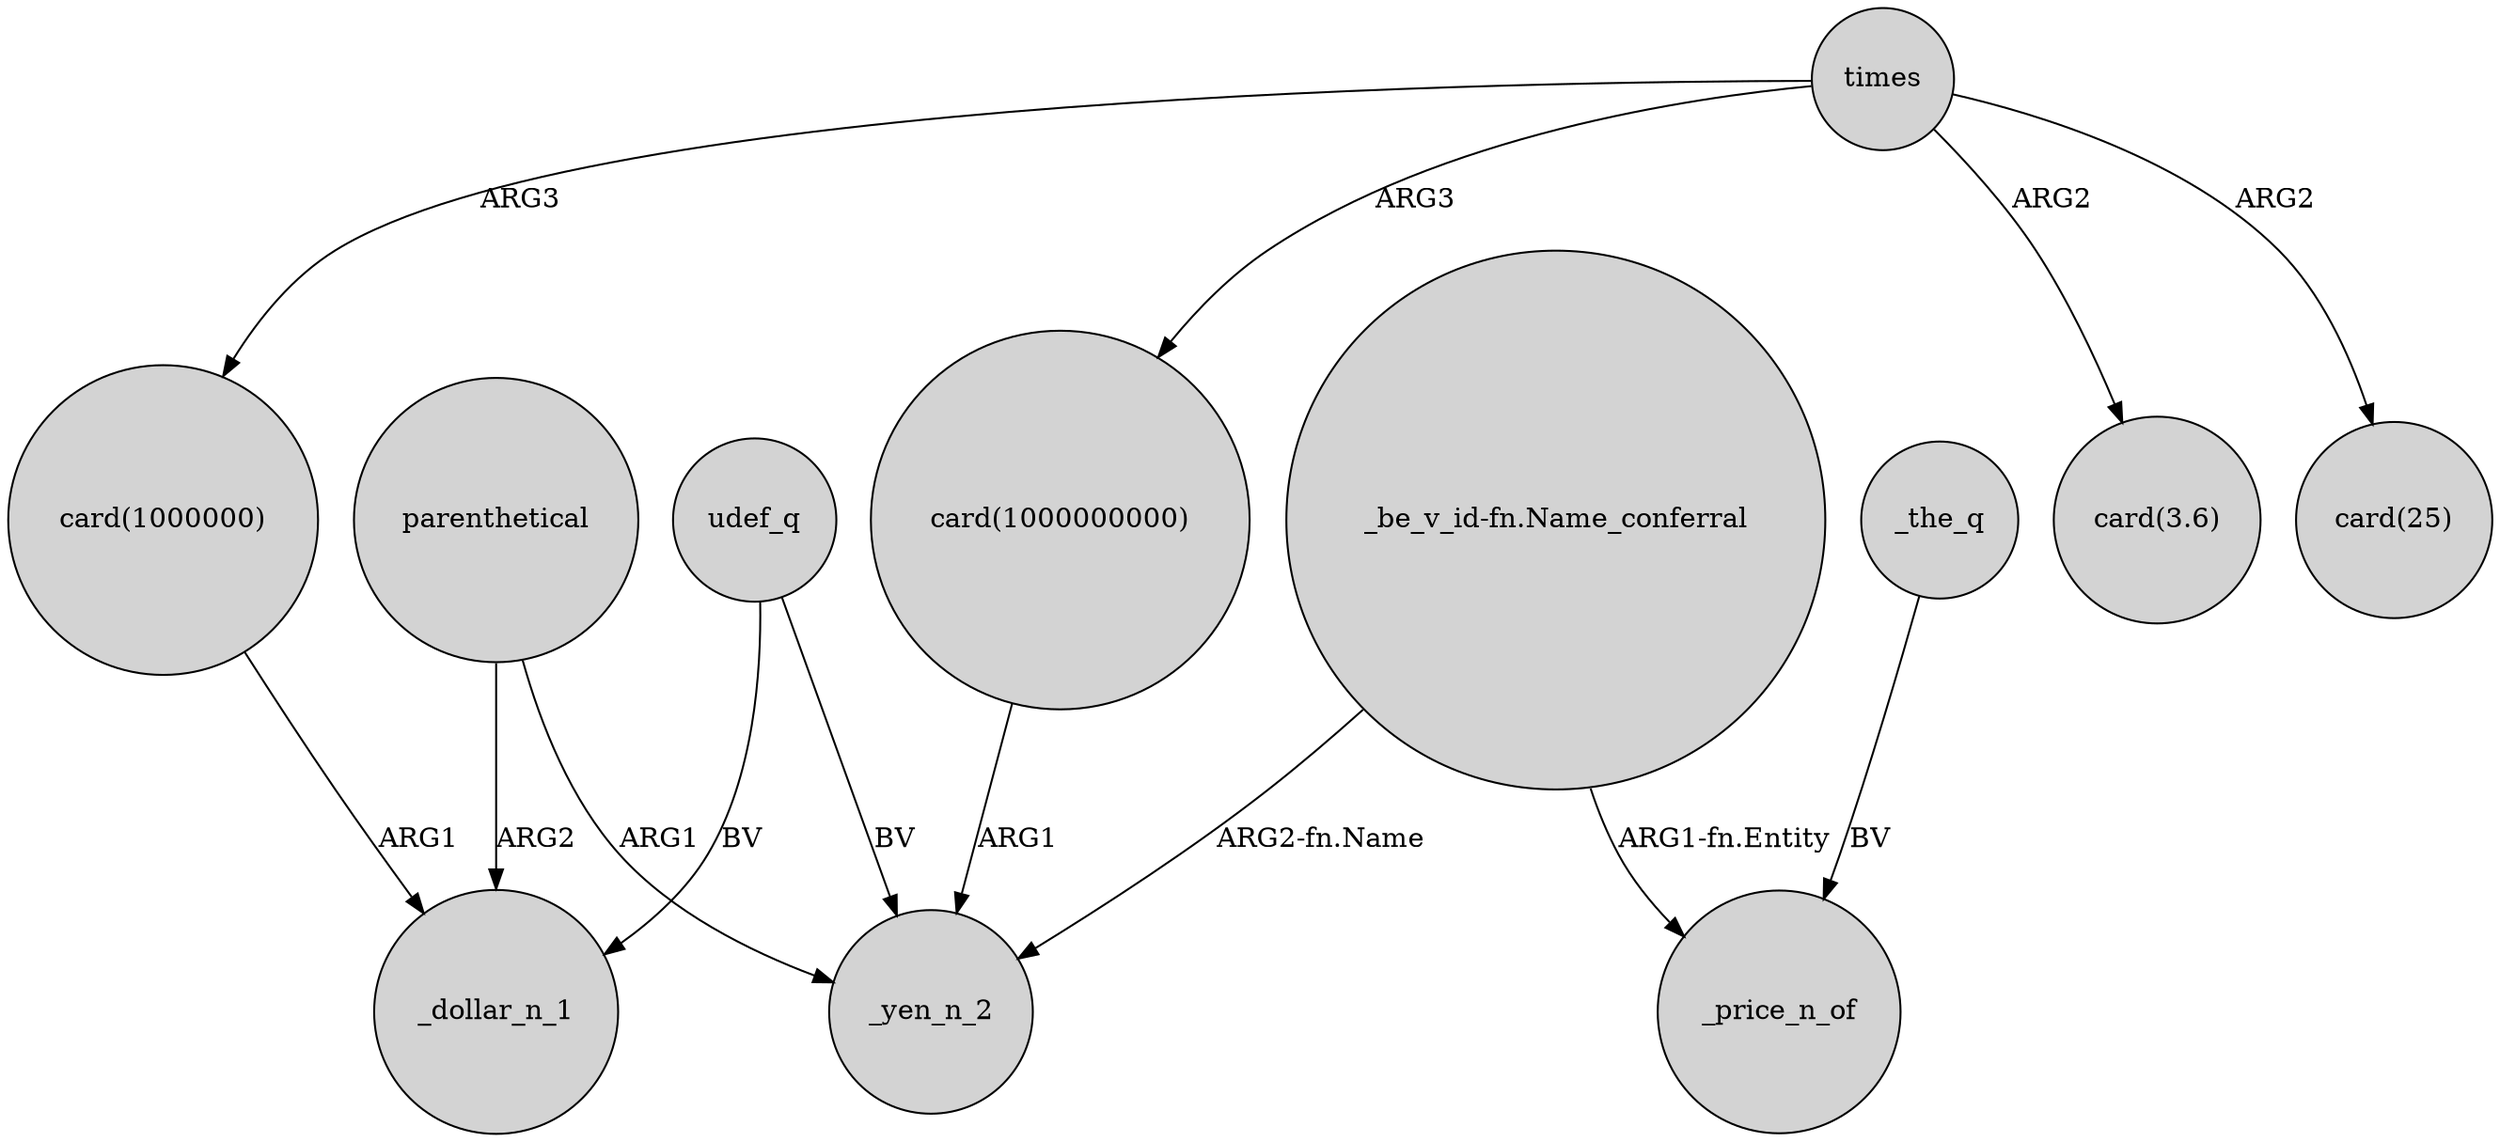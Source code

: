 digraph {
	node [shape=circle style=filled]
	times -> "card(1000000)" [label=ARG3]
	"card(1000000000)" -> _yen_n_2 [label=ARG1]
	"_be_v_id-fn.Name_conferral" -> _price_n_of [label="ARG1-fn.Entity"]
	times -> "card(1000000000)" [label=ARG3]
	parenthetical -> _yen_n_2 [label=ARG1]
	parenthetical -> _dollar_n_1 [label=ARG2]
	_the_q -> _price_n_of [label=BV]
	udef_q -> _dollar_n_1 [label=BV]
	times -> "card(3.6)" [label=ARG2]
	"card(1000000)" -> _dollar_n_1 [label=ARG1]
	"_be_v_id-fn.Name_conferral" -> _yen_n_2 [label="ARG2-fn.Name"]
	times -> "card(25)" [label=ARG2]
	udef_q -> _yen_n_2 [label=BV]
}

